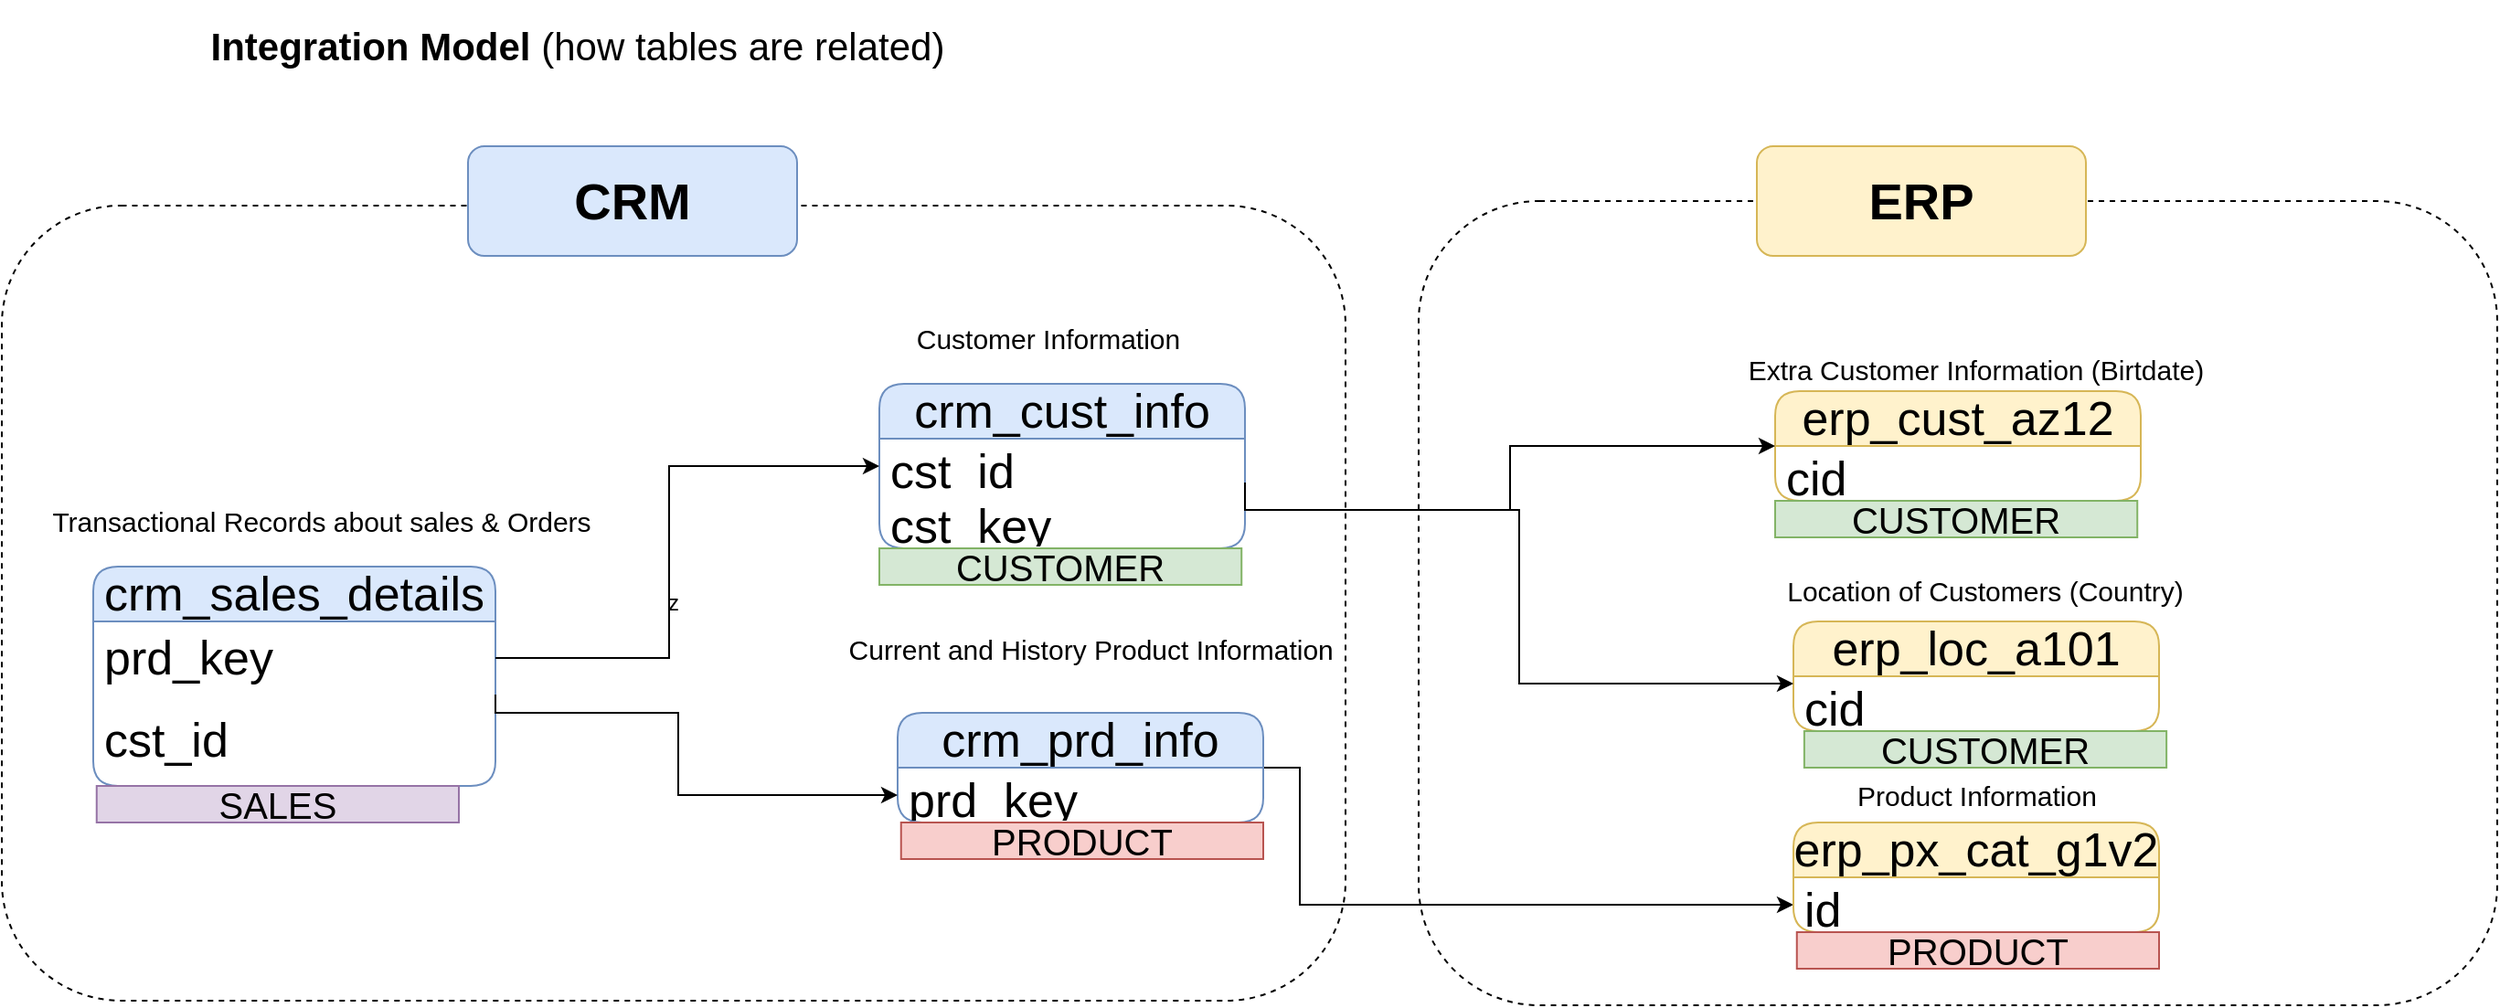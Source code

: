 <mxfile version="26.1.1">
  <diagram name="Page-1" id="qOskLrSF-2t1shx5Kgf5">
    <mxGraphModel dx="1990" dy="1343" grid="1" gridSize="10" guides="1" tooltips="1" connect="1" arrows="1" fold="1" page="1" pageScale="1" pageWidth="850" pageHeight="1100" math="0" shadow="0">
      <root>
        <mxCell id="0" />
        <mxCell id="1" parent="0" />
        <mxCell id="NKZRD5gqwBJzmQy21ozP-1" value="&lt;font style=&quot;font-size: 21px;&quot;&gt;&lt;font style=&quot;&quot;&gt;&lt;b style=&quot;&quot;&gt;Integration Model&lt;/b&gt;&lt;/font&gt; (how tables are related)&lt;/font&gt;" style="text;html=1;align=center;verticalAlign=middle;whiteSpace=wrap;rounded=0;" parent="1" vertex="1">
          <mxGeometry x="10" y="10" width="590" height="50" as="geometry" />
        </mxCell>
        <mxCell id="NKZRD5gqwBJzmQy21ozP-2" value="crm_cust_info" style="swimlane;fontStyle=0;childLayout=stackLayout;horizontal=1;startSize=30;horizontalStack=0;resizeParent=1;resizeParentMax=0;resizeLast=0;collapsible=1;marginBottom=0;whiteSpace=wrap;html=1;rounded=1;fillColor=#dae8fc;strokeColor=#6c8ebf;gradientColor=none;fontSize=26;" parent="1" vertex="1">
          <mxGeometry x="470" y="220" width="200" height="90" as="geometry" />
        </mxCell>
        <mxCell id="NKZRD5gqwBJzmQy21ozP-3" value="cst_id" style="text;strokeColor=none;fillColor=none;align=left;verticalAlign=middle;spacingLeft=4;spacingRight=4;overflow=hidden;points=[[0,0.5],[1,0.5]];portConstraint=eastwest;rotatable=0;whiteSpace=wrap;html=1;fontSize=26;" parent="NKZRD5gqwBJzmQy21ozP-2" vertex="1">
          <mxGeometry y="30" width="200" height="30" as="geometry" />
        </mxCell>
        <mxCell id="NKZRD5gqwBJzmQy21ozP-27" value="cst_key" style="text;strokeColor=none;fillColor=none;align=left;verticalAlign=middle;spacingLeft=4;spacingRight=4;overflow=hidden;points=[[0,0.5],[1,0.5]];portConstraint=eastwest;rotatable=0;whiteSpace=wrap;html=1;fontSize=26;" parent="NKZRD5gqwBJzmQy21ozP-2" vertex="1">
          <mxGeometry y="60" width="200" height="30" as="geometry" />
        </mxCell>
        <mxCell id="NKZRD5gqwBJzmQy21ozP-6" value="&lt;font style=&quot;font-size: 15px;&quot;&gt;Customer Information&lt;/font&gt;" style="text;html=1;align=center;verticalAlign=middle;whiteSpace=wrap;rounded=0;" parent="1" vertex="1">
          <mxGeometry x="470" y="180" width="185" height="30" as="geometry" />
        </mxCell>
        <mxCell id="NKZRD5gqwBJzmQy21ozP-45" style="edgeStyle=orthogonalEdgeStyle;rounded=0;orthogonalLoop=1;jettySize=auto;html=1;" parent="1" source="NKZRD5gqwBJzmQy21ozP-9" target="NKZRD5gqwBJzmQy21ozP-35" edge="1">
          <mxGeometry relative="1" as="geometry">
            <Array as="points">
              <mxPoint x="700" y="430" />
              <mxPoint x="700" y="505" />
            </Array>
          </mxGeometry>
        </mxCell>
        <mxCell id="NKZRD5gqwBJzmQy21ozP-9" value="crm_prd_info" style="swimlane;fontStyle=0;childLayout=stackLayout;horizontal=1;startSize=30;horizontalStack=0;resizeParent=1;resizeParentMax=0;resizeLast=0;collapsible=1;marginBottom=0;whiteSpace=wrap;html=1;rounded=1;fillColor=#dae8fc;strokeColor=#6c8ebf;gradientColor=none;fontSize=26;" parent="1" vertex="1">
          <mxGeometry x="480" y="400" width="200" height="60" as="geometry" />
        </mxCell>
        <mxCell id="NKZRD5gqwBJzmQy21ozP-10" value="prd_key" style="text;strokeColor=none;fillColor=none;align=left;verticalAlign=middle;spacingLeft=4;spacingRight=4;overflow=hidden;points=[[0,0.5],[1,0.5]];portConstraint=eastwest;rotatable=0;whiteSpace=wrap;html=1;fontSize=26;" parent="NKZRD5gqwBJzmQy21ozP-9" vertex="1">
          <mxGeometry y="30" width="200" height="30" as="geometry" />
        </mxCell>
        <mxCell id="NKZRD5gqwBJzmQy21ozP-11" value="&lt;span style=&quot;font-size: 15px;&quot;&gt;Current and History Product Information&amp;nbsp;&amp;nbsp;&lt;/span&gt;" style="text;html=1;align=center;verticalAlign=middle;whiteSpace=wrap;rounded=0;" parent="1" vertex="1">
          <mxGeometry x="450" y="350" width="280" height="30" as="geometry" />
        </mxCell>
        <mxCell id="NKZRD5gqwBJzmQy21ozP-12" value="crm_sales_details" style="swimlane;fontStyle=0;childLayout=stackLayout;horizontal=1;startSize=30;horizontalStack=0;resizeParent=1;resizeParentMax=0;resizeLast=0;collapsible=1;marginBottom=0;whiteSpace=wrap;html=1;rounded=1;fillColor=#dae8fc;strokeColor=#6c8ebf;gradientColor=none;fontSize=26;" parent="1" vertex="1">
          <mxGeometry x="40" y="320" width="220" height="120" as="geometry" />
        </mxCell>
        <mxCell id="NKZRD5gqwBJzmQy21ozP-13" value="prd_key" style="text;strokeColor=none;fillColor=none;align=left;verticalAlign=middle;spacingLeft=4;spacingRight=4;overflow=hidden;points=[[0,0.5],[1,0.5]];portConstraint=eastwest;rotatable=0;whiteSpace=wrap;html=1;fontSize=26;" parent="NKZRD5gqwBJzmQy21ozP-12" vertex="1">
          <mxGeometry y="30" width="220" height="40" as="geometry" />
        </mxCell>
        <mxCell id="NKZRD5gqwBJzmQy21ozP-17" value="cst_id" style="text;strokeColor=none;fillColor=none;align=left;verticalAlign=middle;spacingLeft=4;spacingRight=4;overflow=hidden;points=[[0,0.5],[1,0.5]];portConstraint=eastwest;rotatable=0;whiteSpace=wrap;html=1;fontSize=26;" parent="NKZRD5gqwBJzmQy21ozP-12" vertex="1">
          <mxGeometry y="70" width="220" height="50" as="geometry" />
        </mxCell>
        <mxCell id="NKZRD5gqwBJzmQy21ozP-14" value="&lt;span style=&quot;font-size: 15px;&quot;&gt;Transactional Records about sales &amp;amp; Orders&lt;/span&gt;" style="text;html=1;align=center;verticalAlign=middle;whiteSpace=wrap;rounded=0;" parent="1" vertex="1">
          <mxGeometry x="10" y="280" width="310" height="30" as="geometry" />
        </mxCell>
        <mxCell id="NKZRD5gqwBJzmQy21ozP-18" style="edgeStyle=orthogonalEdgeStyle;rounded=0;orthogonalLoop=1;jettySize=auto;html=1;entryX=0;entryY=0.5;entryDx=0;entryDy=0;" parent="1" source="NKZRD5gqwBJzmQy21ozP-13" target="NKZRD5gqwBJzmQy21ozP-10" edge="1">
          <mxGeometry relative="1" as="geometry">
            <Array as="points">
              <mxPoint x="260" y="400" />
              <mxPoint x="360" y="400" />
              <mxPoint x="360" y="445" />
            </Array>
          </mxGeometry>
        </mxCell>
        <mxCell id="NKZRD5gqwBJzmQy21ozP-19" style="edgeStyle=orthogonalEdgeStyle;rounded=0;orthogonalLoop=1;jettySize=auto;html=1;entryX=0;entryY=0.5;entryDx=0;entryDy=0;" parent="1" source="NKZRD5gqwBJzmQy21ozP-13" target="NKZRD5gqwBJzmQy21ozP-3" edge="1">
          <mxGeometry relative="1" as="geometry">
            <Array as="points">
              <mxPoint x="355" y="370" />
              <mxPoint x="355" y="265" />
            </Array>
          </mxGeometry>
        </mxCell>
        <mxCell id="NKZRD5gqwBJzmQy21ozP-20" value="erp_cust_az12" style="swimlane;fontStyle=0;childLayout=stackLayout;horizontal=1;startSize=30;horizontalStack=0;resizeParent=1;resizeParentMax=0;resizeLast=0;collapsible=1;marginBottom=0;whiteSpace=wrap;html=1;rounded=1;fillColor=#fff2cc;strokeColor=#d6b656;fontSize=26;" parent="1" vertex="1">
          <mxGeometry x="960" y="224" width="200" height="60" as="geometry" />
        </mxCell>
        <mxCell id="NKZRD5gqwBJzmQy21ozP-21" value="cid" style="text;strokeColor=none;fillColor=none;align=left;verticalAlign=middle;spacingLeft=4;spacingRight=4;overflow=hidden;points=[[0,0.5],[1,0.5]];portConstraint=eastwest;rotatable=0;whiteSpace=wrap;html=1;fontSize=26;" parent="NKZRD5gqwBJzmQy21ozP-20" vertex="1">
          <mxGeometry y="30" width="200" height="30" as="geometry" />
        </mxCell>
        <mxCell id="NKZRD5gqwBJzmQy21ozP-22" value="&lt;span style=&quot;font-size: 15px;&quot;&gt;Extra Customer Information (Birtdate)&lt;/span&gt;" style="text;html=1;align=center;verticalAlign=middle;whiteSpace=wrap;rounded=0;" parent="1" vertex="1">
          <mxGeometry x="940" y="197" width="260" height="30" as="geometry" />
        </mxCell>
        <mxCell id="NKZRD5gqwBJzmQy21ozP-29" value="erp_loc_a101" style="swimlane;fontStyle=0;childLayout=stackLayout;horizontal=1;startSize=30;horizontalStack=0;resizeParent=1;resizeParentMax=0;resizeLast=0;collapsible=1;marginBottom=0;whiteSpace=wrap;html=1;rounded=1;fillColor=#fff2cc;strokeColor=#d6b656;fontSize=26;" parent="1" vertex="1">
          <mxGeometry x="970" y="350" width="200" height="60" as="geometry" />
        </mxCell>
        <mxCell id="NKZRD5gqwBJzmQy21ozP-30" value="cid" style="text;strokeColor=none;fillColor=none;align=left;verticalAlign=middle;spacingLeft=4;spacingRight=4;overflow=hidden;points=[[0,0.5],[1,0.5]];portConstraint=eastwest;rotatable=0;whiteSpace=wrap;html=1;fontSize=26;" parent="NKZRD5gqwBJzmQy21ozP-29" vertex="1">
          <mxGeometry y="30" width="200" height="30" as="geometry" />
        </mxCell>
        <mxCell id="NKZRD5gqwBJzmQy21ozP-31" value="&lt;span style=&quot;font-size: 15px;&quot;&gt;Location of Customers (Country)&lt;/span&gt;" style="text;html=1;align=center;verticalAlign=middle;whiteSpace=wrap;rounded=0;" parent="1" vertex="1">
          <mxGeometry x="960" y="317.5" width="230" height="30" as="geometry" />
        </mxCell>
        <mxCell id="NKZRD5gqwBJzmQy21ozP-32" style="edgeStyle=orthogonalEdgeStyle;rounded=0;orthogonalLoop=1;jettySize=auto;html=1;entryX=0;entryY=0.5;entryDx=0;entryDy=0;" parent="1" edge="1">
          <mxGeometry relative="1" as="geometry">
            <mxPoint x="670" y="289" as="sourcePoint" />
            <mxPoint x="960" y="254" as="targetPoint" />
            <Array as="points">
              <mxPoint x="815" y="289" />
              <mxPoint x="815" y="254" />
            </Array>
          </mxGeometry>
        </mxCell>
        <mxCell id="NKZRD5gqwBJzmQy21ozP-33" style="edgeStyle=orthogonalEdgeStyle;rounded=0;orthogonalLoop=1;jettySize=auto;html=1;exitX=1;exitY=0.5;exitDx=0;exitDy=0;" parent="1" edge="1">
          <mxGeometry relative="1" as="geometry">
            <mxPoint x="670" y="274" as="sourcePoint" />
            <mxPoint x="970" y="384.0" as="targetPoint" />
            <Array as="points">
              <mxPoint x="670" y="289" />
              <mxPoint x="820" y="289" />
              <mxPoint x="820" y="384" />
            </Array>
          </mxGeometry>
        </mxCell>
        <mxCell id="NKZRD5gqwBJzmQy21ozP-34" value="erp_px_cat_g1v2" style="swimlane;fontStyle=0;childLayout=stackLayout;horizontal=1;startSize=30;horizontalStack=0;resizeParent=1;resizeParentMax=0;resizeLast=0;collapsible=1;marginBottom=0;whiteSpace=wrap;html=1;rounded=1;fillColor=#fff2cc;strokeColor=#d6b656;fontSize=26;" parent="1" vertex="1">
          <mxGeometry x="970" y="460" width="200" height="60" as="geometry" />
        </mxCell>
        <mxCell id="NKZRD5gqwBJzmQy21ozP-35" value="id" style="text;strokeColor=none;fillColor=none;align=left;verticalAlign=middle;spacingLeft=4;spacingRight=4;overflow=hidden;points=[[0,0.5],[1,0.5]];portConstraint=eastwest;rotatable=0;whiteSpace=wrap;html=1;fontSize=26;" parent="NKZRD5gqwBJzmQy21ozP-34" vertex="1">
          <mxGeometry y="30" width="200" height="30" as="geometry" />
        </mxCell>
        <mxCell id="NKZRD5gqwBJzmQy21ozP-36" value="&lt;font style=&quot;font-size: 15px;&quot;&gt;Product Information&lt;/font&gt;" style="text;html=1;align=center;verticalAlign=middle;whiteSpace=wrap;rounded=0;" parent="1" vertex="1">
          <mxGeometry x="977.5" y="430" width="185" height="30" as="geometry" />
        </mxCell>
        <mxCell id="NKZRD5gqwBJzmQy21ozP-37" value="z" style="rounded=1;whiteSpace=wrap;html=1;fillColor=none;dashed=1;" parent="1" vertex="1">
          <mxGeometry x="-10" y="122.5" width="735" height="435" as="geometry" />
        </mxCell>
        <mxCell id="NKZRD5gqwBJzmQy21ozP-38" value="&lt;font style=&quot;font-size: 28px;&quot;&gt;&lt;b style=&quot;&quot;&gt;CRM&lt;/b&gt;&lt;/font&gt;" style="rounded=1;whiteSpace=wrap;html=1;fillColor=#dae8fc;strokeColor=#6c8ebf;" parent="1" vertex="1">
          <mxGeometry x="245" y="90" width="180" height="60" as="geometry" />
        </mxCell>
        <mxCell id="NKZRD5gqwBJzmQy21ozP-40" value="" style="rounded=1;whiteSpace=wrap;html=1;fillColor=none;dashed=1;" parent="1" vertex="1">
          <mxGeometry x="765" y="120" width="590" height="440" as="geometry" />
        </mxCell>
        <mxCell id="NKZRD5gqwBJzmQy21ozP-47" value="&lt;span style=&quot;font-size: 28px;&quot;&gt;&lt;b&gt;ERP&lt;/b&gt;&lt;/span&gt;" style="rounded=1;whiteSpace=wrap;html=1;fillColor=#fff2cc;strokeColor=#d6b656;" parent="1" vertex="1">
          <mxGeometry x="950" y="90" width="180" height="60" as="geometry" />
        </mxCell>
        <mxCell id="vlnsDhlg5-PtAGpGtEg3-3" value="&lt;span style=&quot;font-size: 20px;&quot;&gt;PRODUCT&lt;/span&gt;" style="text;html=1;align=center;verticalAlign=middle;whiteSpace=wrap;rounded=0;fillColor=#f8cecc;strokeColor=#b85450;" vertex="1" parent="1">
          <mxGeometry x="481.88" y="460" width="198.12" height="20" as="geometry" />
        </mxCell>
        <mxCell id="vlnsDhlg5-PtAGpGtEg3-4" value="&lt;span style=&quot;font-size: 20px;&quot;&gt;PRODUCT&lt;/span&gt;" style="text;html=1;align=center;verticalAlign=middle;whiteSpace=wrap;rounded=0;fillColor=#f8cecc;strokeColor=#b85450;" vertex="1" parent="1">
          <mxGeometry x="971.88" y="520" width="198.12" height="20" as="geometry" />
        </mxCell>
        <mxCell id="vlnsDhlg5-PtAGpGtEg3-5" value="&lt;span style=&quot;font-size: 20px;&quot;&gt;CUSTOMER&lt;/span&gt;" style="text;html=1;align=center;verticalAlign=middle;whiteSpace=wrap;rounded=0;fillColor=#d5e8d4;strokeColor=#82b366;" vertex="1" parent="1">
          <mxGeometry x="470" y="310" width="198.12" height="20" as="geometry" />
        </mxCell>
        <mxCell id="vlnsDhlg5-PtAGpGtEg3-6" value="&lt;span style=&quot;font-size: 20px;&quot;&gt;CUSTOMER&lt;/span&gt;" style="text;html=1;align=center;verticalAlign=middle;whiteSpace=wrap;rounded=0;fillColor=#d5e8d4;strokeColor=#82b366;" vertex="1" parent="1">
          <mxGeometry x="960" y="284" width="198.12" height="20" as="geometry" />
        </mxCell>
        <mxCell id="vlnsDhlg5-PtAGpGtEg3-7" value="&lt;span style=&quot;font-size: 20px;&quot;&gt;CUSTOMER&lt;/span&gt;" style="text;html=1;align=center;verticalAlign=middle;whiteSpace=wrap;rounded=0;fillColor=#d5e8d4;strokeColor=#82b366;" vertex="1" parent="1">
          <mxGeometry x="975.94" y="410" width="198.12" height="20" as="geometry" />
        </mxCell>
        <mxCell id="vlnsDhlg5-PtAGpGtEg3-8" value="&lt;span style=&quot;font-size: 20px;&quot;&gt;SALES&lt;/span&gt;" style="text;html=1;align=center;verticalAlign=middle;whiteSpace=wrap;rounded=0;fillColor=#e1d5e7;strokeColor=#9673a6;" vertex="1" parent="1">
          <mxGeometry x="41.88" y="440" width="198.12" height="20" as="geometry" />
        </mxCell>
      </root>
    </mxGraphModel>
  </diagram>
</mxfile>

